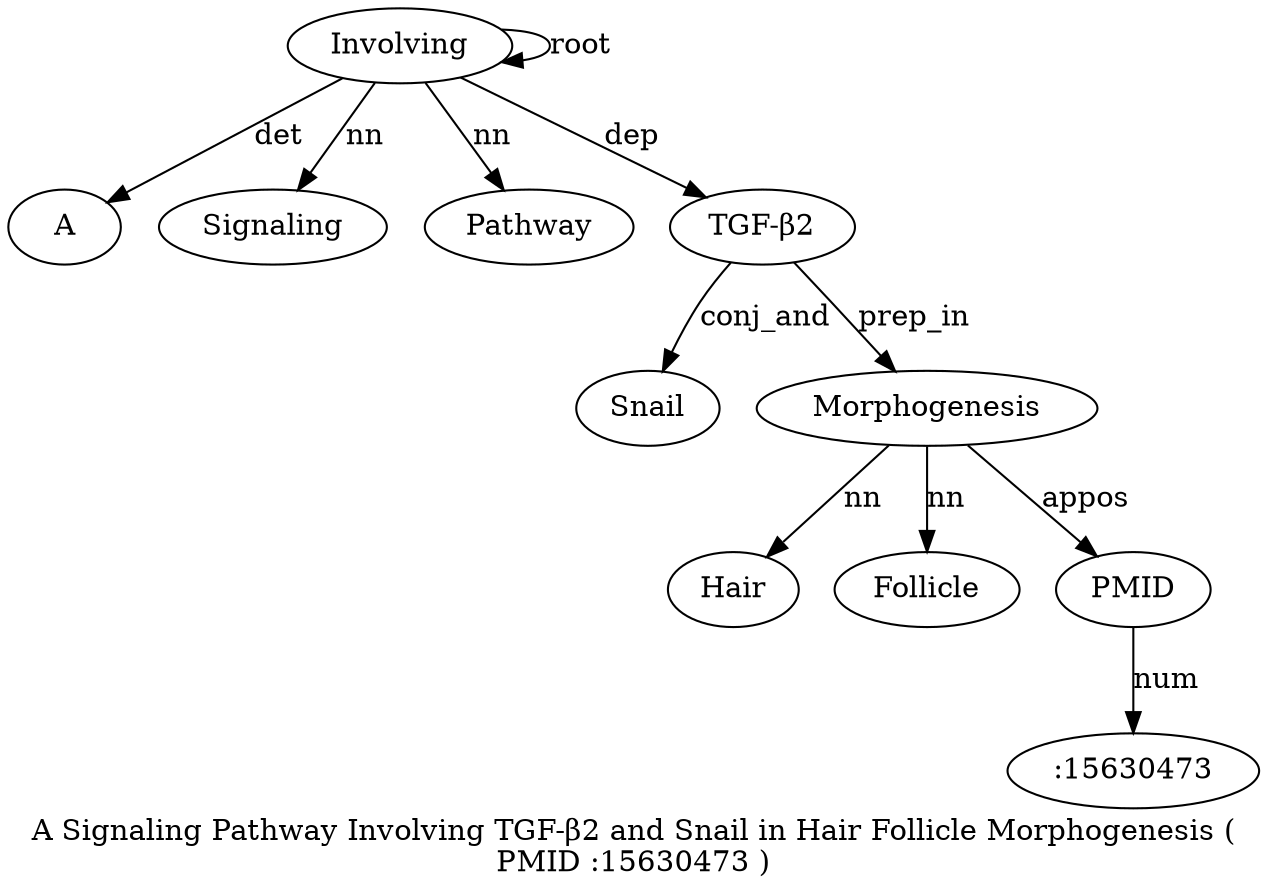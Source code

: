 digraph "A Signaling Pathway Involving TGF-β2 and Snail in Hair Follicle Morphogenesis ( PMID :15630473 )" {
label="A Signaling Pathway Involving TGF-β2 and Snail in Hair Follicle Morphogenesis (
PMID :15630473 )";
Involving4 [style=filled, fillcolor=white, label=Involving];
A1 [style=filled, fillcolor=white, label=A];
Involving4 -> A1  [label=det];
Signaling2 [style=filled, fillcolor=white, label=Signaling];
Involving4 -> Signaling2  [label=nn];
Pathway3 [style=filled, fillcolor=white, label=Pathway];
Involving4 -> Pathway3  [label=nn];
Involving4 -> Involving4  [label=root];
"TGF-β25" [style=filled, fillcolor=white, label="TGF-β2"];
Involving4 -> "TGF-β25"  [label=dep];
Snail7 [style=filled, fillcolor=white, label=Snail];
"TGF-β25" -> Snail7  [label=conj_and];
Morphogenesis11 [style=filled, fillcolor=white, label=Morphogenesis];
Hair9 [style=filled, fillcolor=white, label=Hair];
Morphogenesis11 -> Hair9  [label=nn];
Follicle10 [style=filled, fillcolor=white, label=Follicle];
Morphogenesis11 -> Follicle10  [label=nn];
"TGF-β25" -> Morphogenesis11  [label=prep_in];
PMID13 [style=filled, fillcolor=white, label=PMID];
Morphogenesis11 -> PMID13  [label=appos];
":15630473" [style=filled, fillcolor=white, label=":15630473"];
PMID13 -> ":15630473"  [label=num];
}
